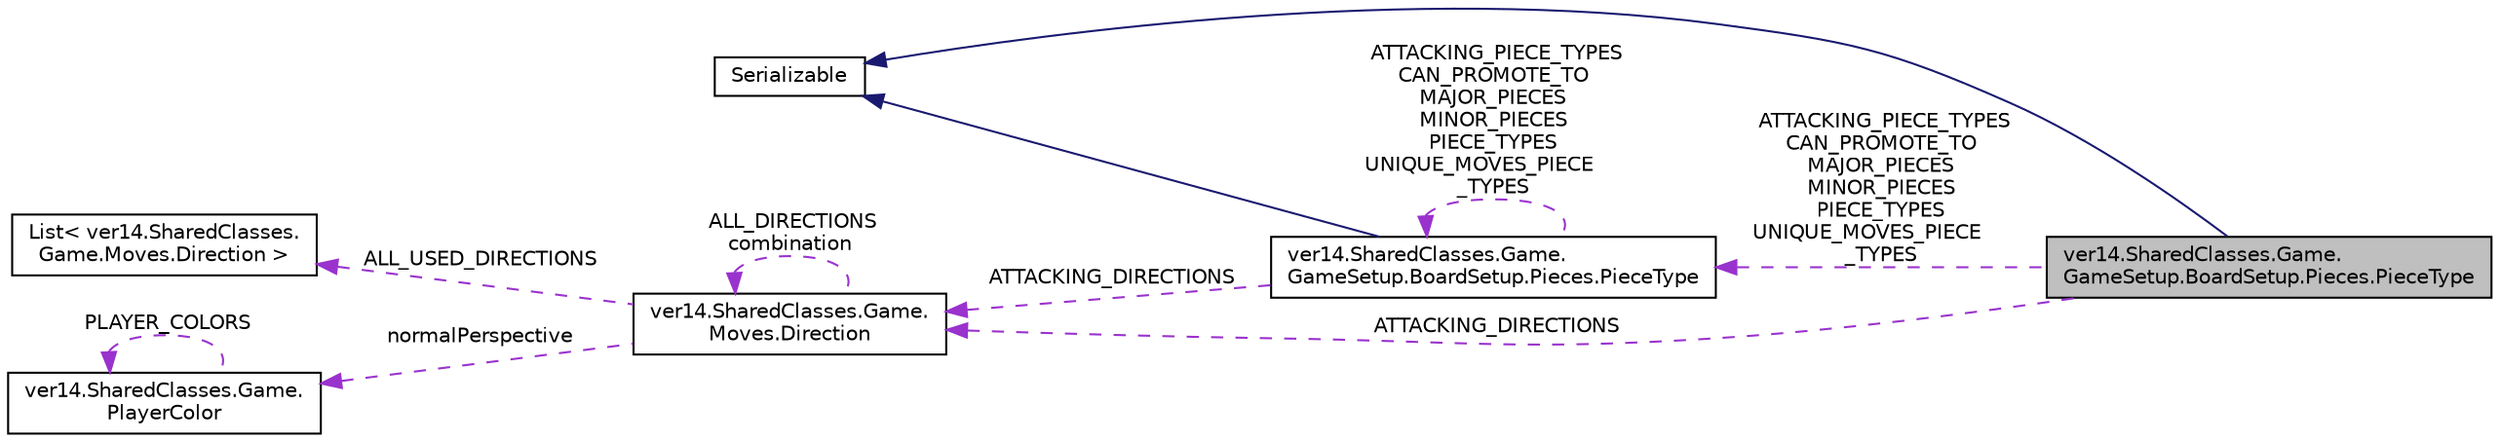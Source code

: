 digraph "ver14.SharedClasses.Game.GameSetup.BoardSetup.Pieces.PieceType"
{
 // LATEX_PDF_SIZE
  edge [fontname="Helvetica",fontsize="10",labelfontname="Helvetica",labelfontsize="10"];
  node [fontname="Helvetica",fontsize="10",shape=record];
  rankdir="LR";
  Node1 [label="ver14.SharedClasses.Game.\lGameSetup.BoardSetup.Pieces.PieceType",height=0.2,width=0.4,color="black", fillcolor="grey75", style="filled", fontcolor="black",tooltip=" "];
  Node2 -> Node1 [dir="back",color="midnightblue",fontsize="10",style="solid"];
  Node2 [label="Serializable",height=0.2,width=0.4,color="black", fillcolor="white", style="filled",tooltip=" "];
  Node3 -> Node1 [dir="back",color="darkorchid3",fontsize="10",style="dashed",label=" ATTACKING_PIECE_TYPES\nCAN_PROMOTE_TO\nMAJOR_PIECES\nMINOR_PIECES\nPIECE_TYPES\nUNIQUE_MOVES_PIECE\l_TYPES" ];
  Node3 [label="ver14.SharedClasses.Game.\lGameSetup.BoardSetup.Pieces.PieceType",height=0.2,width=0.4,color="black", fillcolor="white", style="filled",URL="$enumver14_1_1_shared_classes_1_1_game_1_1_game_setup_1_1_board_setup_1_1_pieces_1_1_piece_type.html",tooltip=" "];
  Node2 -> Node3 [dir="back",color="midnightblue",fontsize="10",style="solid"];
  Node3 -> Node3 [dir="back",color="darkorchid3",fontsize="10",style="dashed",label=" ATTACKING_PIECE_TYPES\nCAN_PROMOTE_TO\nMAJOR_PIECES\nMINOR_PIECES\nPIECE_TYPES\nUNIQUE_MOVES_PIECE\l_TYPES" ];
  Node4 -> Node3 [dir="back",color="darkorchid3",fontsize="10",style="dashed",label=" ATTACKING_DIRECTIONS" ];
  Node4 [label="ver14.SharedClasses.Game.\lMoves.Direction",height=0.2,width=0.4,color="black", fillcolor="white", style="filled",URL="$enumver14_1_1_shared_classes_1_1_game_1_1_moves_1_1_direction.html",tooltip=" "];
  Node4 -> Node4 [dir="back",color="darkorchid3",fontsize="10",style="dashed",label=" ALL_DIRECTIONS\ncombination" ];
  Node5 -> Node4 [dir="back",color="darkorchid3",fontsize="10",style="dashed",label=" ALL_USED_DIRECTIONS" ];
  Node5 [label="List\< ver14.SharedClasses.\lGame.Moves.Direction \>",height=0.2,width=0.4,color="black", fillcolor="white", style="filled",tooltip=" "];
  Node6 -> Node4 [dir="back",color="darkorchid3",fontsize="10",style="dashed",label=" normalPerspective" ];
  Node6 [label="ver14.SharedClasses.Game.\lPlayerColor",height=0.2,width=0.4,color="black", fillcolor="white", style="filled",URL="$enumver14_1_1_shared_classes_1_1_game_1_1_player_color.html",tooltip=" "];
  Node6 -> Node6 [dir="back",color="darkorchid3",fontsize="10",style="dashed",label=" PLAYER_COLORS" ];
  Node4 -> Node1 [dir="back",color="darkorchid3",fontsize="10",style="dashed",label=" ATTACKING_DIRECTIONS" ];
}
